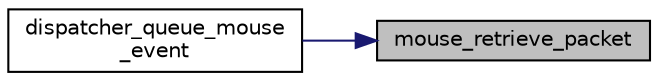 digraph "mouse_retrieve_packet"
{
 // LATEX_PDF_SIZE
  edge [fontname="Helvetica",fontsize="10",labelfontname="Helvetica",labelfontsize="10"];
  node [fontname="Helvetica",fontsize="10",shape=record];
  rankdir="RL";
  Node1 [label="mouse_retrieve_packet",height=0.2,width=0.4,color="black", fillcolor="grey75", style="filled", fontcolor="black",tooltip="Retrieves a mouse packet."];
  Node1 -> Node2 [dir="back",color="midnightblue",fontsize="10",style="solid",fontname="Helvetica"];
  Node2 [label="dispatcher_queue_mouse\l_event",height=0.2,width=0.4,color="black", fillcolor="white", style="filled",URL="$group__dispatcher.html#ga4c39e0dc16fa4d90a99a26398d43ac98",tooltip="Retrieves mouse packet and adds a mouse event to the event queue."];
}
